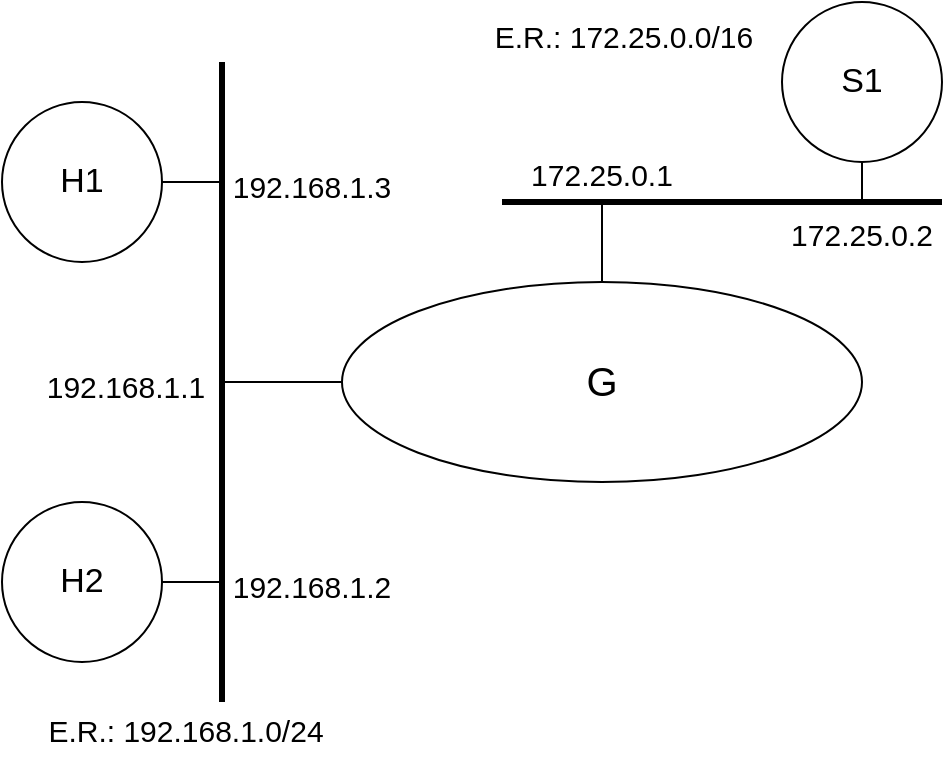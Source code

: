 <mxfile version="20.8.4" type="device"><diagram id="Zjln4DHLD9dB1Q4pjAmB" name="Página-1"><mxGraphModel dx="1434" dy="796" grid="1" gridSize="10" guides="1" tooltips="1" connect="1" arrows="1" fold="1" page="1" pageScale="1" pageWidth="827" pageHeight="1169" math="0" shadow="0"><root><mxCell id="0"/><mxCell id="1" parent="0"/><mxCell id="DunaGTeICF0_vpavr7Zn-1" value="" style="endArrow=none;html=1;rounded=0;strokeWidth=3;" edge="1" parent="1"><mxGeometry width="50" height="50" relative="1" as="geometry"><mxPoint x="289" y="480" as="sourcePoint"/><mxPoint x="289" y="160" as="targetPoint"/></mxGeometry></mxCell><mxCell id="DunaGTeICF0_vpavr7Zn-2" value="&lt;font style=&quot;font-size: 17px;&quot;&gt;H1&lt;/font&gt;" style="ellipse;whiteSpace=wrap;html=1;aspect=fixed;" vertex="1" parent="1"><mxGeometry x="179" y="180" width="80" height="80" as="geometry"/></mxCell><mxCell id="DunaGTeICF0_vpavr7Zn-3" value="" style="endArrow=none;html=1;rounded=0;strokeWidth=1;" edge="1" parent="1"><mxGeometry width="50" height="50" relative="1" as="geometry"><mxPoint x="259" y="220" as="sourcePoint"/><mxPoint x="289" y="220" as="targetPoint"/></mxGeometry></mxCell><mxCell id="DunaGTeICF0_vpavr7Zn-4" value="&lt;font style=&quot;font-size: 17px;&quot;&gt;H2&lt;/font&gt;" style="ellipse;whiteSpace=wrap;html=1;aspect=fixed;" vertex="1" parent="1"><mxGeometry x="179" y="380" width="80" height="80" as="geometry"/></mxCell><mxCell id="DunaGTeICF0_vpavr7Zn-5" value="" style="endArrow=none;html=1;rounded=0;strokeWidth=1;" edge="1" parent="1"><mxGeometry width="50" height="50" relative="1" as="geometry"><mxPoint x="259" y="420" as="sourcePoint"/><mxPoint x="289" y="420" as="targetPoint"/></mxGeometry></mxCell><mxCell id="DunaGTeICF0_vpavr7Zn-6" value="&lt;font style=&quot;font-size: 20px;&quot;&gt;G&lt;/font&gt;" style="ellipse;whiteSpace=wrap;html=1;fontSize=17;" vertex="1" parent="1"><mxGeometry x="349" y="270" width="260" height="100" as="geometry"/></mxCell><mxCell id="DunaGTeICF0_vpavr7Zn-7" value="" style="endArrow=none;html=1;rounded=0;fontSize=17;strokeWidth=1;entryX=0;entryY=0.5;entryDx=0;entryDy=0;" edge="1" parent="1" target="DunaGTeICF0_vpavr7Zn-6"><mxGeometry width="50" height="50" relative="1" as="geometry"><mxPoint x="289" y="320" as="sourcePoint"/><mxPoint x="529" y="420" as="targetPoint"/></mxGeometry></mxCell><mxCell id="DunaGTeICF0_vpavr7Zn-9" value="" style="endArrow=none;html=1;rounded=0;fontSize=20;strokeWidth=1;entryX=0.5;entryY=0;entryDx=0;entryDy=0;" edge="1" parent="1" target="DunaGTeICF0_vpavr7Zn-6"><mxGeometry width="50" height="50" relative="1" as="geometry"><mxPoint x="479" y="230" as="sourcePoint"/><mxPoint x="469.02" y="229" as="targetPoint"/></mxGeometry></mxCell><mxCell id="DunaGTeICF0_vpavr7Zn-10" value="" style="endArrow=none;html=1;rounded=0;strokeWidth=3;" edge="1" parent="1"><mxGeometry width="50" height="50" relative="1" as="geometry"><mxPoint x="429" y="230" as="sourcePoint"/><mxPoint x="649" y="230" as="targetPoint"/></mxGeometry></mxCell><mxCell id="DunaGTeICF0_vpavr7Zn-12" value="&lt;font style=&quot;font-size: 17px;&quot;&gt;S1&lt;/font&gt;" style="ellipse;whiteSpace=wrap;html=1;aspect=fixed;" vertex="1" parent="1"><mxGeometry x="569" y="130" width="80" height="80" as="geometry"/></mxCell><mxCell id="DunaGTeICF0_vpavr7Zn-13" value="" style="endArrow=none;html=1;rounded=0;strokeWidth=1;" edge="1" parent="1"><mxGeometry width="50" height="50" relative="1" as="geometry"><mxPoint x="609" y="210" as="sourcePoint"/><mxPoint x="609" y="230" as="targetPoint"/></mxGeometry></mxCell><mxCell id="DunaGTeICF0_vpavr7Zn-17" value="&lt;font style=&quot;font-size: 15px;&quot;&gt;172.25.0.1&lt;br&gt;&lt;/font&gt;" style="text;html=1;strokeColor=none;fillColor=none;align=center;verticalAlign=middle;whiteSpace=wrap;rounded=0;fontSize=20;" vertex="1" parent="1"><mxGeometry x="449" y="199" width="60" height="30" as="geometry"/></mxCell><mxCell id="DunaGTeICF0_vpavr7Zn-18" value="&lt;font style=&quot;font-size: 15px;&quot;&gt;172.25.0.2&lt;br&gt;&lt;/font&gt;" style="text;html=1;strokeColor=none;fillColor=none;align=center;verticalAlign=middle;whiteSpace=wrap;rounded=0;fontSize=20;" vertex="1" parent="1"><mxGeometry x="579" y="229" width="60" height="30" as="geometry"/></mxCell><mxCell id="DunaGTeICF0_vpavr7Zn-20" value="&lt;font style=&quot;font-size: 15px;&quot;&gt;192.168.1.3&lt;br&gt;&lt;/font&gt;" style="text;html=1;strokeColor=none;fillColor=none;align=center;verticalAlign=middle;whiteSpace=wrap;rounded=0;fontSize=20;" vertex="1" parent="1"><mxGeometry x="294" y="205" width="80" height="30" as="geometry"/></mxCell><mxCell id="DunaGTeICF0_vpavr7Zn-21" value="&lt;font style=&quot;font-size: 15px;&quot;&gt;192.168.1.2&lt;br&gt;&lt;/font&gt;" style="text;html=1;strokeColor=none;fillColor=none;align=center;verticalAlign=middle;whiteSpace=wrap;rounded=0;fontSize=20;" vertex="1" parent="1"><mxGeometry x="294" y="405" width="80" height="30" as="geometry"/></mxCell><mxCell id="DunaGTeICF0_vpavr7Zn-22" value="&lt;font style=&quot;font-size: 15px;&quot;&gt;192.168.1.1&lt;br&gt;&lt;/font&gt;" style="text;html=1;strokeColor=none;fillColor=none;align=center;verticalAlign=middle;whiteSpace=wrap;rounded=0;fontSize=20;" vertex="1" parent="1"><mxGeometry x="201" y="305" width="80" height="30" as="geometry"/></mxCell><mxCell id="DunaGTeICF0_vpavr7Zn-23" value="&lt;font style=&quot;font-size: 15px;&quot;&gt;E.R.: 172.25.0.0/16&lt;br&gt;&lt;/font&gt;" style="text;html=1;strokeColor=none;fillColor=none;align=center;verticalAlign=middle;whiteSpace=wrap;rounded=0;fontSize=20;" vertex="1" parent="1"><mxGeometry x="420" y="130" width="140" height="30" as="geometry"/></mxCell><mxCell id="DunaGTeICF0_vpavr7Zn-25" value="&lt;font style=&quot;font-size: 15px;&quot;&gt;E.R.: 192.168.1.0/24&lt;br&gt;&lt;/font&gt;" style="text;html=1;strokeColor=none;fillColor=none;align=center;verticalAlign=middle;whiteSpace=wrap;rounded=0;fontSize=20;" vertex="1" parent="1"><mxGeometry x="201" y="477" width="140" height="30" as="geometry"/></mxCell></root></mxGraphModel></diagram></mxfile>